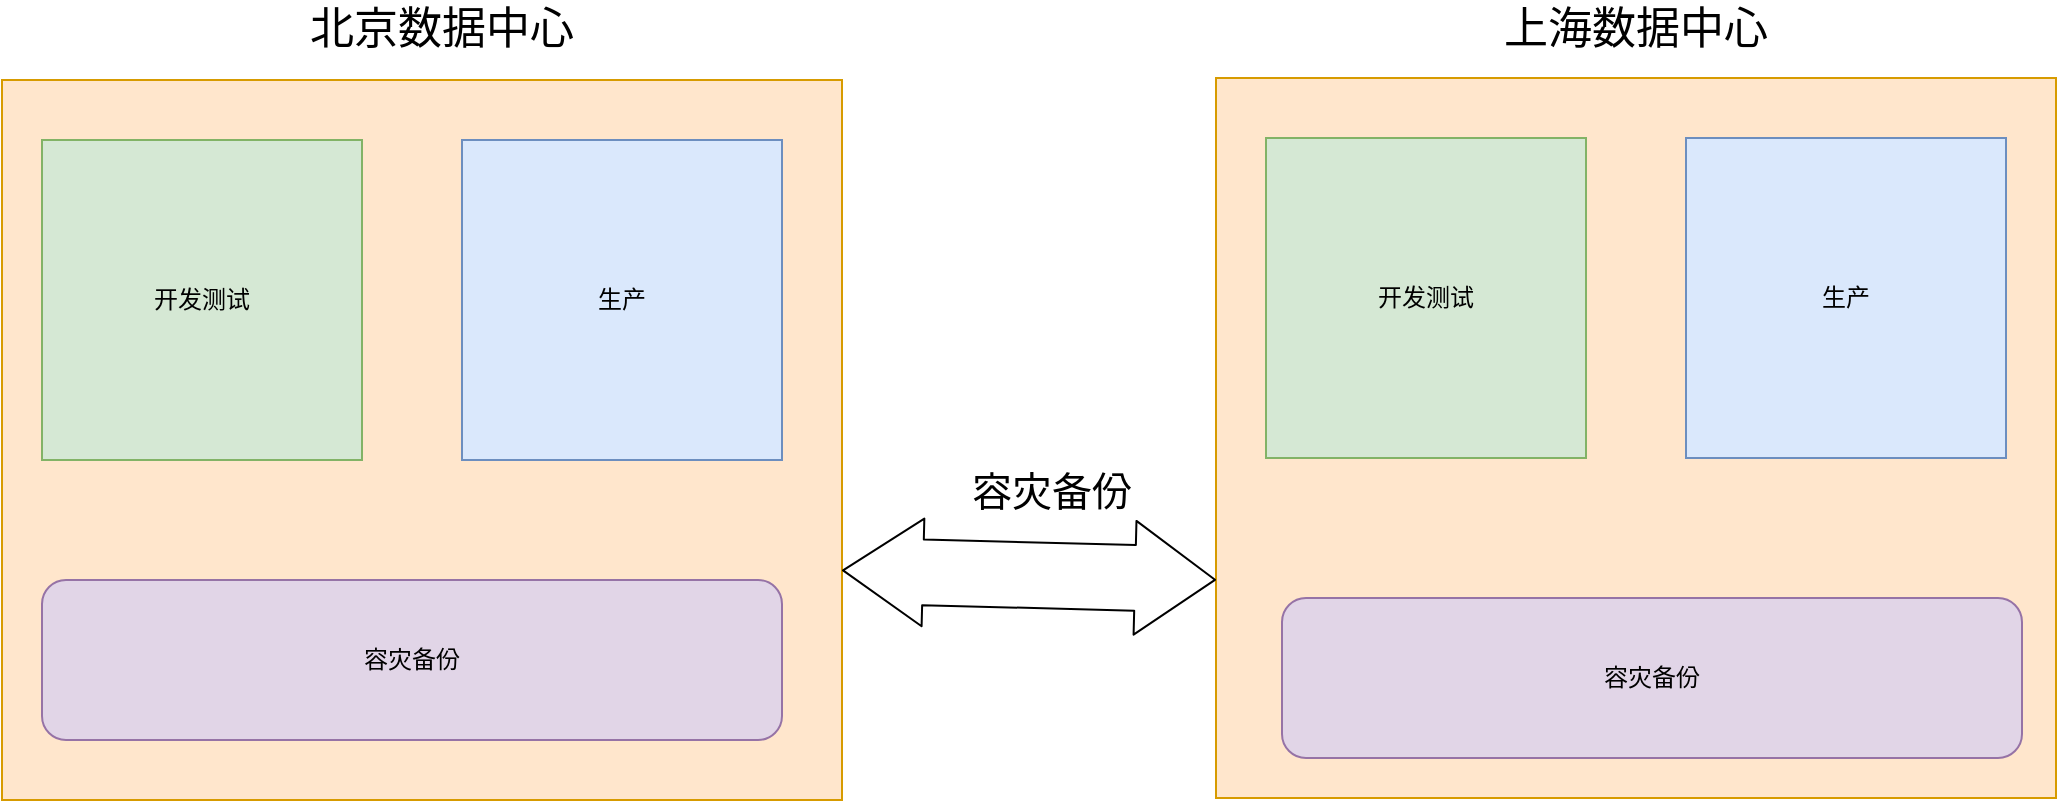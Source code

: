 <mxfile version="14.0.5" type="github">
  <diagram name="Page-1" id="e3a06f82-3646-2815-327d-82caf3d4e204">
    <mxGraphModel dx="1447" dy="803" grid="1" gridSize="10" guides="1" tooltips="1" connect="1" arrows="1" fold="1" page="1" pageScale="1.5" pageWidth="1169" pageHeight="826" background="none" math="0" shadow="0">
      <root>
        <mxCell id="0" style=";html=1;" />
        <mxCell id="1" style=";html=1;" parent="0" />
        <mxCell id="-C8kt0TjXY48vx6wbQoI-1" value="" style="rounded=0;whiteSpace=wrap;html=1;fillColor=#ffe6cc;strokeColor=#d79b00;" parent="1" vertex="1">
          <mxGeometry x="270" y="460" width="420" height="360" as="geometry" />
        </mxCell>
        <mxCell id="-C8kt0TjXY48vx6wbQoI-2" value="" style="rounded=0;whiteSpace=wrap;html=1;fillColor=#ffe6cc;strokeColor=#d79b00;" parent="1" vertex="1">
          <mxGeometry x="877" y="459" width="420" height="360" as="geometry" />
        </mxCell>
        <mxCell id="-C8kt0TjXY48vx6wbQoI-3" value="开发测试" style="whiteSpace=wrap;html=1;aspect=fixed;fillColor=#d5e8d4;strokeColor=#82b366;" parent="1" vertex="1">
          <mxGeometry x="290" y="490" width="160" height="160" as="geometry" />
        </mxCell>
        <mxCell id="-C8kt0TjXY48vx6wbQoI-4" value="生产" style="whiteSpace=wrap;html=1;aspect=fixed;fillColor=#dae8fc;strokeColor=#6c8ebf;" parent="1" vertex="1">
          <mxGeometry x="500" y="490" width="160" height="160" as="geometry" />
        </mxCell>
        <mxCell id="-C8kt0TjXY48vx6wbQoI-5" value="开发测试" style="whiteSpace=wrap;html=1;aspect=fixed;fillColor=#d5e8d4;strokeColor=#82b366;" parent="1" vertex="1">
          <mxGeometry x="902" y="489" width="160" height="160" as="geometry" />
        </mxCell>
        <mxCell id="-C8kt0TjXY48vx6wbQoI-6" value="生产" style="whiteSpace=wrap;html=1;aspect=fixed;fillColor=#dae8fc;strokeColor=#6c8ebf;" parent="1" vertex="1">
          <mxGeometry x="1112" y="489" width="160" height="160" as="geometry" />
        </mxCell>
        <mxCell id="-C8kt0TjXY48vx6wbQoI-7" value="容灾备份" style="rounded=1;whiteSpace=wrap;html=1;fillColor=#e1d5e7;strokeColor=#9673a6;" parent="1" vertex="1">
          <mxGeometry x="290" y="710" width="370" height="80" as="geometry" />
        </mxCell>
        <mxCell id="-C8kt0TjXY48vx6wbQoI-8" value="容灾备份" style="rounded=1;whiteSpace=wrap;html=1;fillColor=#e1d5e7;strokeColor=#9673a6;" parent="1" vertex="1">
          <mxGeometry x="910" y="719" width="370" height="80" as="geometry" />
        </mxCell>
        <mxCell id="LFUY3W0MaUcylL4A6ccD-1" value="" style="shape=flexArrow;endArrow=classic;startArrow=classic;html=1;exitX=1;exitY=0.681;exitDx=0;exitDy=0;exitPerimeter=0;entryX=0;entryY=0.697;entryDx=0;entryDy=0;entryPerimeter=0;strokeWidth=1;width=32.857;startSize=13;endWidth=23.061;endSize=13;" parent="1" source="-C8kt0TjXY48vx6wbQoI-1" target="-C8kt0TjXY48vx6wbQoI-2" edge="1">
          <mxGeometry width="50" height="50" relative="1" as="geometry">
            <mxPoint x="730" y="710" as="sourcePoint" />
            <mxPoint x="870" y="710" as="targetPoint" />
          </mxGeometry>
        </mxCell>
        <mxCell id="LFUY3W0MaUcylL4A6ccD-2" value="容灾备份" style="text;html=1;strokeColor=none;fillColor=none;align=center;verticalAlign=middle;whiteSpace=wrap;rounded=0;fontSize=20;" parent="1" vertex="1">
          <mxGeometry x="750" y="650" width="90" height="30" as="geometry" />
        </mxCell>
        <mxCell id="veGQLffDc1heISIUcrn4-1" value="北京数据中心" style="text;html=1;strokeColor=none;fillColor=none;align=center;verticalAlign=middle;whiteSpace=wrap;rounded=0;fontSize=22;" vertex="1" parent="1">
          <mxGeometry x="410" y="420" width="160" height="30" as="geometry" />
        </mxCell>
        <mxCell id="veGQLffDc1heISIUcrn4-2" value="上海数据中心" style="text;html=1;strokeColor=none;fillColor=none;align=center;verticalAlign=middle;whiteSpace=wrap;rounded=0;fontSize=22;" vertex="1" parent="1">
          <mxGeometry x="1007" y="420" width="160" height="30" as="geometry" />
        </mxCell>
      </root>
    </mxGraphModel>
  </diagram>
</mxfile>
